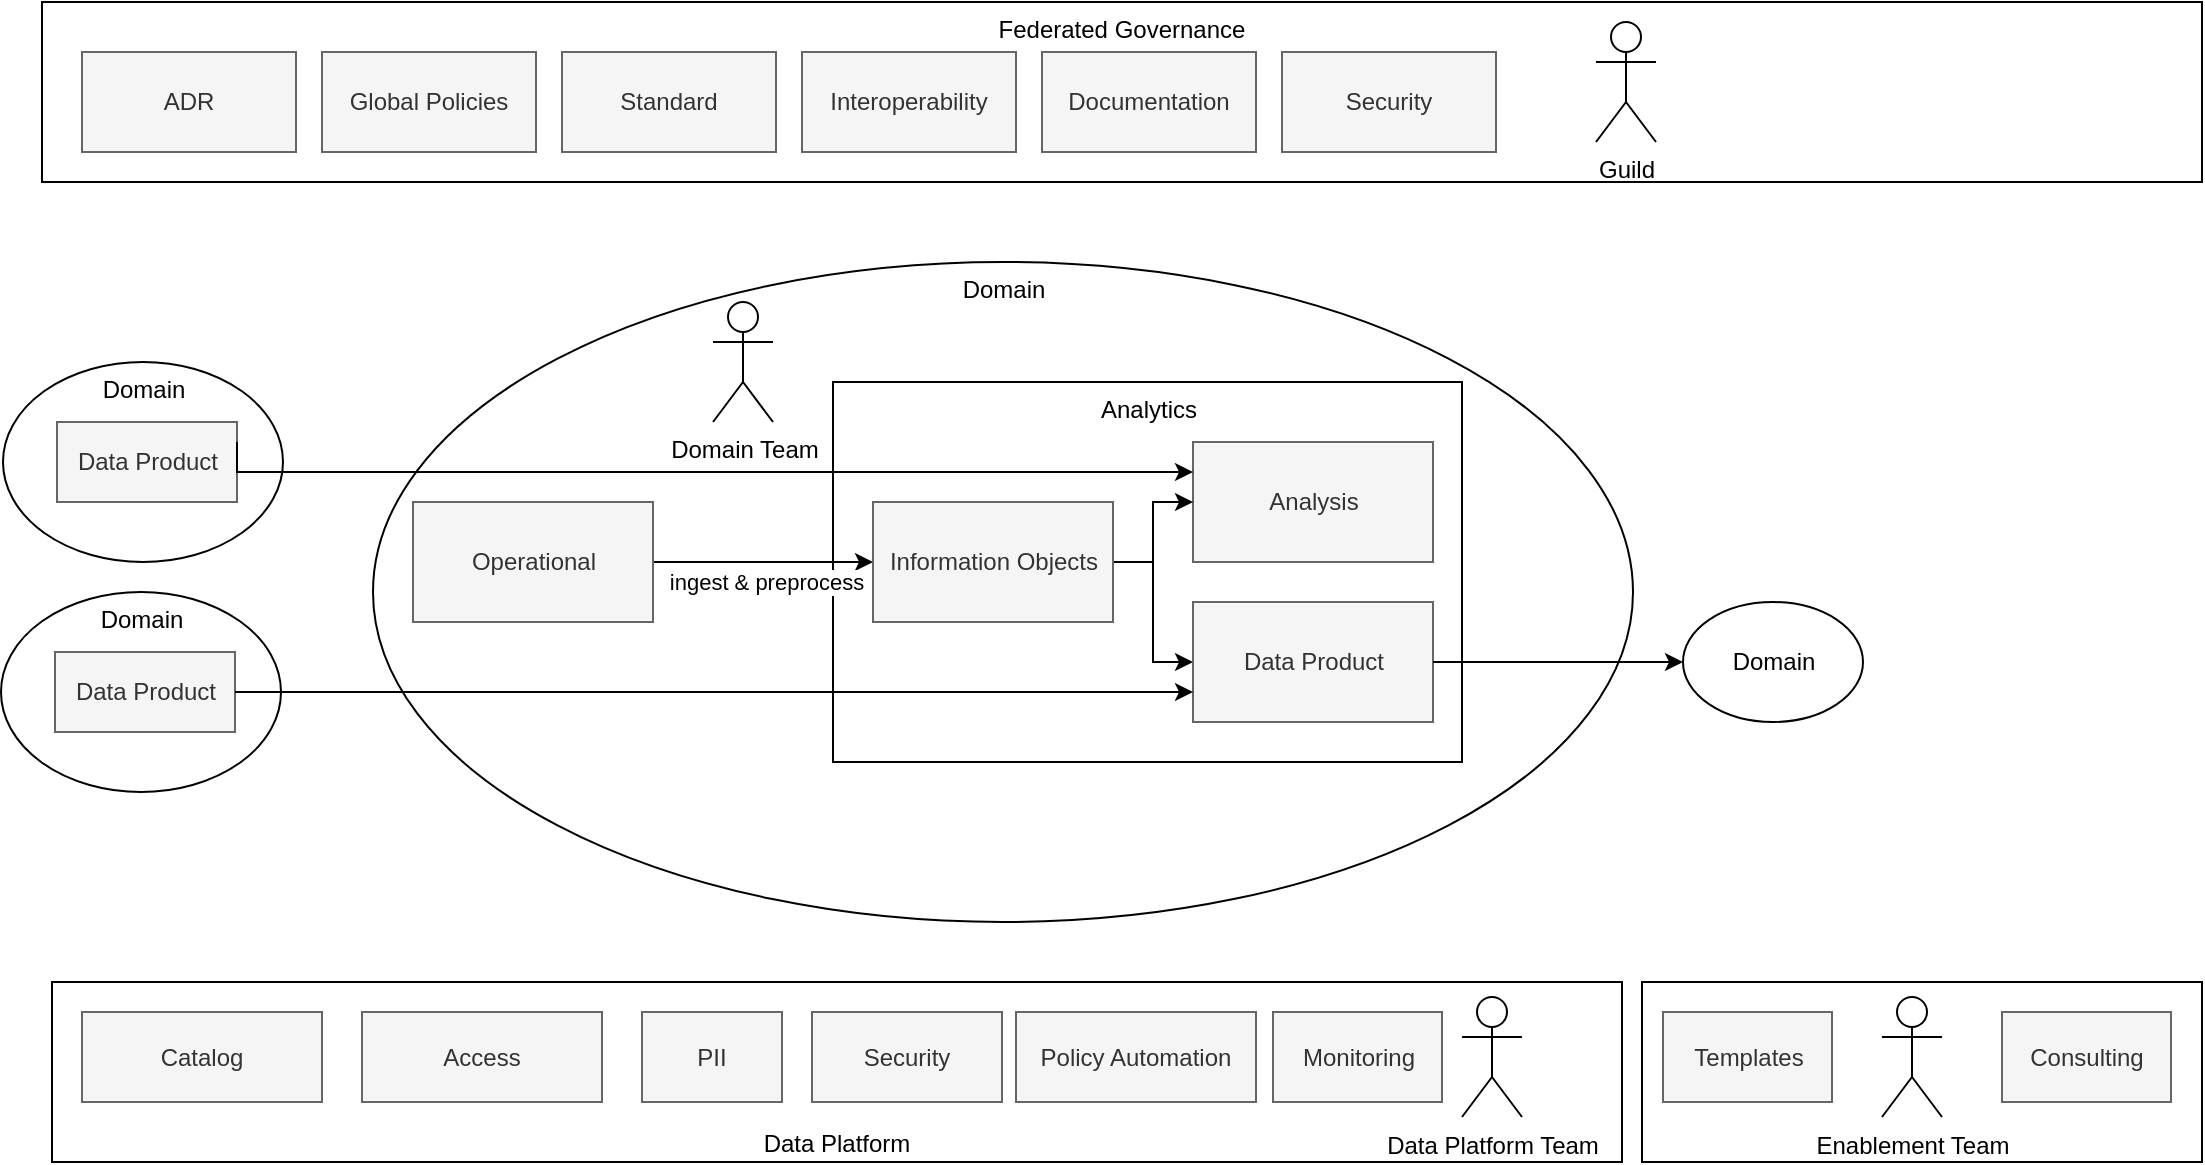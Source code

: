 <mxfile version="16.5.1" type="device"><diagram id="DWjpSvbVxY2pOprUcE6g" name="Page-1"><mxGraphModel dx="2253" dy="775" grid="1" gridSize="10" guides="1" tooltips="1" connect="1" arrows="1" fold="1" page="1" pageScale="1" pageWidth="827" pageHeight="1169" math="0" shadow="0"><root><mxCell id="0"/><mxCell id="1" parent="0"/><mxCell id="WkdalmxvpJmTztUUumEF-71" value="" style="rounded=0;whiteSpace=wrap;html=1;verticalAlign=bottom;" vertex="1" parent="1"><mxGeometry x="820" y="570" width="280" height="90" as="geometry"/></mxCell><mxCell id="WkdalmxvpJmTztUUumEF-3" value="Domain" style="ellipse;whiteSpace=wrap;html=1;verticalAlign=top;" vertex="1" parent="1"><mxGeometry x="185.5" y="210" width="630" height="330" as="geometry"/></mxCell><mxCell id="WkdalmxvpJmTztUUumEF-23" value="Analytics" style="rounded=0;whiteSpace=wrap;html=1;verticalAlign=top;" vertex="1" parent="1"><mxGeometry x="415.5" y="270" width="314.5" height="190" as="geometry"/></mxCell><mxCell id="WkdalmxvpJmTztUUumEF-8" value="Data Platform" style="rounded=0;whiteSpace=wrap;html=1;verticalAlign=bottom;" vertex="1" parent="1"><mxGeometry x="25" y="570" width="785" height="90" as="geometry"/></mxCell><mxCell id="WkdalmxvpJmTztUUumEF-9" value="Federated Governance" style="rounded=0;whiteSpace=wrap;html=1;verticalAlign=top;" vertex="1" parent="1"><mxGeometry x="20" y="80" width="1080" height="90" as="geometry"/></mxCell><mxCell id="WkdalmxvpJmTztUUumEF-10" value="Guild" style="shape=umlActor;verticalLabelPosition=bottom;verticalAlign=top;html=1;outlineConnect=0;" vertex="1" parent="1"><mxGeometry x="797" y="90" width="30" height="60" as="geometry"/></mxCell><mxCell id="WkdalmxvpJmTztUUumEF-11" value="Domain Team" style="shape=umlActor;verticalLabelPosition=bottom;verticalAlign=top;html=1;outlineConnect=0;" vertex="1" parent="1"><mxGeometry x="355.5" y="230" width="30" height="60" as="geometry"/></mxCell><mxCell id="WkdalmxvpJmTztUUumEF-12" value="Data Platform Team" style="shape=umlActor;verticalLabelPosition=bottom;verticalAlign=top;html=1;outlineConnect=0;" vertex="1" parent="1"><mxGeometry x="730" y="577.5" width="30" height="60" as="geometry"/></mxCell><mxCell id="WkdalmxvpJmTztUUumEF-17" value="Analysis" style="rounded=0;whiteSpace=wrap;html=1;fillColor=#f5f5f5;fontColor=#333333;strokeColor=#666666;" vertex="1" parent="1"><mxGeometry x="595.5" y="300" width="120" height="60" as="geometry"/></mxCell><mxCell id="WkdalmxvpJmTztUUumEF-19" style="edgeStyle=orthogonalEdgeStyle;rounded=0;orthogonalLoop=1;jettySize=auto;html=1;exitX=1;exitY=0.5;exitDx=0;exitDy=0;" edge="1" parent="1" source="WkdalmxvpJmTztUUumEF-18" target="WkdalmxvpJmTztUUumEF-17"><mxGeometry relative="1" as="geometry"/></mxCell><mxCell id="WkdalmxvpJmTztUUumEF-20" style="edgeStyle=orthogonalEdgeStyle;rounded=0;orthogonalLoop=1;jettySize=auto;html=1;entryX=0;entryY=0.5;entryDx=0;entryDy=0;" edge="1" parent="1" source="WkdalmxvpJmTztUUumEF-18" target="WkdalmxvpJmTztUUumEF-28"><mxGeometry relative="1" as="geometry"><mxPoint x="635.5" y="410" as="targetPoint"/><Array as="points"><mxPoint x="575.5" y="360"/><mxPoint x="575.5" y="410"/></Array></mxGeometry></mxCell><mxCell id="WkdalmxvpJmTztUUumEF-25" value="" style="edgeStyle=orthogonalEdgeStyle;rounded=0;orthogonalLoop=1;jettySize=auto;html=1;startArrow=classic;startFill=1;endArrow=none;endFill=0;" edge="1" parent="1" source="WkdalmxvpJmTztUUumEF-18" target="WkdalmxvpJmTztUUumEF-24"><mxGeometry relative="1" as="geometry"/></mxCell><mxCell id="WkdalmxvpJmTztUUumEF-59" value="ingest &amp;amp; preprocess" style="edgeLabel;html=1;align=center;verticalAlign=middle;resizable=0;points=[];" vertex="1" connectable="0" parent="WkdalmxvpJmTztUUumEF-25"><mxGeometry x="-0.183" y="3" relative="1" as="geometry"><mxPoint x="-9" y="7" as="offset"/></mxGeometry></mxCell><mxCell id="WkdalmxvpJmTztUUumEF-18" value="Information Objects" style="rounded=0;whiteSpace=wrap;html=1;fillColor=#f5f5f5;fontColor=#333333;strokeColor=#666666;" vertex="1" parent="1"><mxGeometry x="435.5" y="330" width="120" height="60" as="geometry"/></mxCell><mxCell id="WkdalmxvpJmTztUUumEF-24" value="Operational" style="rounded=0;whiteSpace=wrap;html=1;fillColor=#f5f5f5;fontColor=#333333;strokeColor=#666666;" vertex="1" parent="1"><mxGeometry x="205.5" y="330" width="120" height="60" as="geometry"/></mxCell><mxCell id="WkdalmxvpJmTztUUumEF-27" value="Global Policies" style="rounded=0;whiteSpace=wrap;html=1;fillColor=#f5f5f5;fontColor=#333333;strokeColor=#666666;" vertex="1" parent="1"><mxGeometry x="160" y="105" width="107" height="50" as="geometry"/></mxCell><mxCell id="WkdalmxvpJmTztUUumEF-28" value="Data Product" style="rounded=0;whiteSpace=wrap;html=1;fillColor=#f5f5f5;fontColor=#333333;strokeColor=#666666;" vertex="1" parent="1"><mxGeometry x="595.5" y="380" width="120" height="60" as="geometry"/></mxCell><mxCell id="WkdalmxvpJmTztUUumEF-33" value="Domain" style="ellipse;whiteSpace=wrap;html=1;verticalAlign=middle;" vertex="1" parent="1"><mxGeometry x="840.5" y="380" width="90" height="60" as="geometry"/></mxCell><mxCell id="WkdalmxvpJmTztUUumEF-31" style="rounded=0;orthogonalLoop=1;jettySize=auto;html=1;entryX=1;entryY=0.5;entryDx=0;entryDy=0;startArrow=classic;startFill=1;endArrow=none;endFill=0;exitX=0;exitY=0.5;exitDx=0;exitDy=0;" edge="1" parent="1" source="WkdalmxvpJmTztUUumEF-33" target="WkdalmxvpJmTztUUumEF-28"><mxGeometry relative="1" as="geometry"><mxPoint x="875.5" y="410" as="sourcePoint"/></mxGeometry></mxCell><mxCell id="WkdalmxvpJmTztUUumEF-34" value="Catalog" style="rounded=0;whiteSpace=wrap;html=1;fillColor=#f5f5f5;fontColor=#333333;strokeColor=#666666;" vertex="1" parent="1"><mxGeometry x="40" y="585" width="120" height="45" as="geometry"/></mxCell><mxCell id="WkdalmxvpJmTztUUumEF-35" value="Access" style="rounded=0;whiteSpace=wrap;html=1;fillColor=#f5f5f5;fontColor=#333333;strokeColor=#666666;" vertex="1" parent="1"><mxGeometry x="180" y="585" width="120" height="45" as="geometry"/></mxCell><mxCell id="WkdalmxvpJmTztUUumEF-36" value="PII" style="rounded=0;whiteSpace=wrap;html=1;fillColor=#f5f5f5;fontColor=#333333;strokeColor=#666666;" vertex="1" parent="1"><mxGeometry x="320" y="585" width="70" height="45" as="geometry"/></mxCell><mxCell id="WkdalmxvpJmTztUUumEF-41" value="Domain" style="ellipse;whiteSpace=wrap;html=1;verticalAlign=top;" vertex="1" parent="1"><mxGeometry x="0.5" y="260" width="140" height="100" as="geometry"/></mxCell><mxCell id="WkdalmxvpJmTztUUumEF-42" value="Data Product" style="rounded=0;whiteSpace=wrap;html=1;fillColor=#f5f5f5;fontColor=#333333;strokeColor=#666666;" vertex="1" parent="1"><mxGeometry x="27.5" y="290" width="90" height="40" as="geometry"/></mxCell><mxCell id="WkdalmxvpJmTztUUumEF-45" style="edgeStyle=orthogonalEdgeStyle;rounded=0;orthogonalLoop=1;jettySize=auto;html=1;startArrow=classic;startFill=1;endArrow=none;endFill=0;exitX=0;exitY=0.25;exitDx=0;exitDy=0;entryX=1;entryY=0.25;entryDx=0;entryDy=0;" edge="1" parent="1" source="WkdalmxvpJmTztUUumEF-17" target="WkdalmxvpJmTztUUumEF-42"><mxGeometry relative="1" as="geometry"><mxPoint x="605.5" y="435" as="sourcePoint"/><mxPoint x="165.5" y="360" as="targetPoint"/><Array as="points"><mxPoint x="117.5" y="315"/></Array></mxGeometry></mxCell><mxCell id="WkdalmxvpJmTztUUumEF-46" value="Security" style="rounded=0;whiteSpace=wrap;html=1;fillColor=#f5f5f5;fontColor=#333333;strokeColor=#666666;" vertex="1" parent="1"><mxGeometry x="405" y="585" width="95" height="45" as="geometry"/></mxCell><mxCell id="WkdalmxvpJmTztUUumEF-47" value="Policy Automation" style="rounded=0;whiteSpace=wrap;html=1;fillColor=#f5f5f5;fontColor=#333333;strokeColor=#666666;" vertex="1" parent="1"><mxGeometry x="507" y="585" width="120" height="45" as="geometry"/></mxCell><mxCell id="WkdalmxvpJmTztUUumEF-48" value="Monitoring" style="rounded=0;whiteSpace=wrap;html=1;fillColor=#f5f5f5;fontColor=#333333;strokeColor=#666666;" vertex="1" parent="1"><mxGeometry x="635.5" y="585" width="84.5" height="45" as="geometry"/></mxCell><mxCell id="WkdalmxvpJmTztUUumEF-54" value="ADR" style="rounded=0;whiteSpace=wrap;html=1;fillColor=#f5f5f5;fontColor=#333333;strokeColor=#666666;" vertex="1" parent="1"><mxGeometry x="40" y="105" width="107" height="50" as="geometry"/></mxCell><mxCell id="WkdalmxvpJmTztUUumEF-55" value="Standard" style="rounded=0;whiteSpace=wrap;html=1;fillColor=#f5f5f5;fontColor=#333333;strokeColor=#666666;" vertex="1" parent="1"><mxGeometry x="280" y="105" width="107" height="50" as="geometry"/></mxCell><mxCell id="WkdalmxvpJmTztUUumEF-56" value="Interoperability" style="rounded=0;whiteSpace=wrap;html=1;fillColor=#f5f5f5;fontColor=#333333;strokeColor=#666666;" vertex="1" parent="1"><mxGeometry x="400" y="105" width="107" height="50" as="geometry"/></mxCell><mxCell id="WkdalmxvpJmTztUUumEF-57" value="Documentation" style="rounded=0;whiteSpace=wrap;html=1;fillColor=#f5f5f5;fontColor=#333333;strokeColor=#666666;" vertex="1" parent="1"><mxGeometry x="520" y="105" width="107" height="50" as="geometry"/></mxCell><mxCell id="WkdalmxvpJmTztUUumEF-58" value="Security" style="rounded=0;whiteSpace=wrap;html=1;fillColor=#f5f5f5;fontColor=#333333;strokeColor=#666666;" vertex="1" parent="1"><mxGeometry x="640" y="105" width="107" height="50" as="geometry"/></mxCell><mxCell id="WkdalmxvpJmTztUUumEF-65" value="Domain" style="ellipse;whiteSpace=wrap;html=1;verticalAlign=top;" vertex="1" parent="1"><mxGeometry x="-0.5" y="375" width="140" height="100" as="geometry"/></mxCell><mxCell id="WkdalmxvpJmTztUUumEF-66" value="Data Product" style="rounded=0;whiteSpace=wrap;html=1;fillColor=#f5f5f5;fontColor=#333333;strokeColor=#666666;" vertex="1" parent="1"><mxGeometry x="26.5" y="405" width="90" height="40" as="geometry"/></mxCell><mxCell id="WkdalmxvpJmTztUUumEF-44" style="rounded=0;orthogonalLoop=1;jettySize=auto;html=1;entryX=1;entryY=0.5;entryDx=0;entryDy=0;startArrow=classic;startFill=1;endArrow=none;endFill=0;exitX=0;exitY=0.75;exitDx=0;exitDy=0;" edge="1" parent="1" source="WkdalmxvpJmTztUUumEF-28" target="WkdalmxvpJmTztUUumEF-66"><mxGeometry relative="1" as="geometry"><mxPoint x="322.5" y="560" as="sourcePoint"/><mxPoint x="135.5" y="510" as="targetPoint"/></mxGeometry></mxCell><mxCell id="WkdalmxvpJmTztUUumEF-69" value="Enablement Team" style="shape=umlActor;verticalLabelPosition=bottom;verticalAlign=top;html=1;outlineConnect=0;" vertex="1" parent="1"><mxGeometry x="940" y="577.5" width="30" height="60" as="geometry"/></mxCell><mxCell id="WkdalmxvpJmTztUUumEF-70" value="Templates" style="rounded=0;whiteSpace=wrap;html=1;fillColor=#f5f5f5;fontColor=#333333;strokeColor=#666666;" vertex="1" parent="1"><mxGeometry x="830.5" y="585" width="84.5" height="45" as="geometry"/></mxCell><mxCell id="WkdalmxvpJmTztUUumEF-72" value="Consulting" style="rounded=0;whiteSpace=wrap;html=1;fillColor=#f5f5f5;fontColor=#333333;strokeColor=#666666;" vertex="1" parent="1"><mxGeometry x="1000" y="585" width="84.5" height="45" as="geometry"/></mxCell></root></mxGraphModel></diagram></mxfile>